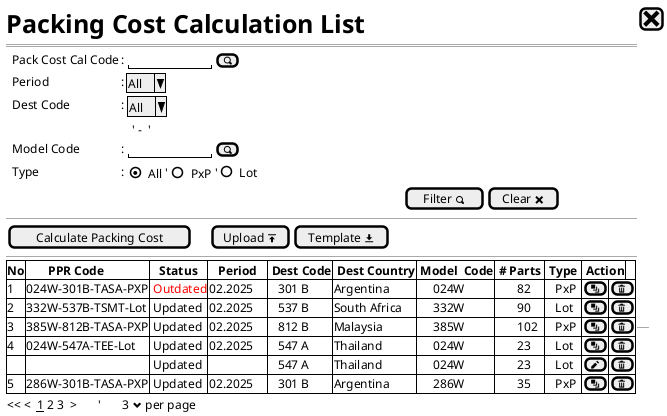 @startsalt
{
  <size:25><b>Packing Cost Calculation List|[<size:25><&x>]|*
  ==
  {
    .|Pack Cost Cal Code  |: {|"          "|[<&magnifying-glass>]|}*
    .|Period              |: |^All^|*    
    .|Dest Code           |: {|^All^| }*
      .|.|.|{
      .|  |' -  '|  | *
      }
    .|Model Code        |: {"          "|[<&magnifying-glass>]|}*
    .|Type              |: {|{(X)All}   '|    {()PxP}        '|   ()Lot}|*
    .|.|.|.|.|                                              {[Filter <&magnifying-glass>] | [Clear <&x>]}
  }
  --
  {
    | [Calculate Packing Cost] |.|.|.|[Upload <&data-transfer-upload>]| [Template <&data-transfer-download>]|* 
  }
  --
  {#
    |<b>No  |       <b>PPR Code     |   <b>Status            |<b>   Period   |<b> Dest Code |<b> Dest Country |<b> Model  Code |<b> # Parts | <b>Type |<b> Action |*
  /'| 01    | 024J-301B-TASA-PXP  | Outdated                 |02.2025        |  301B        |Argentina        |    024W        ||    120     | PxP     |  '/
    |  1    | 024W-301B-TASA-PXP     | <color:red>Outdated    | 02.2025       |   301 B    |   Argentina     |     024W         |       82  |   PxP   |[<&layers>]|[<&trash>]|* 
    |  2    | 332W-537B-TSMT-Lot     | Updated                | 02.2025       |   537 B    |   South Africa  |     332W         |       90  |   Lot   |[<&layers>]|[<&trash>]|* 
    |  3    | 385W-812B-TASA-PXP     | Updated                | 02.2025       |   812 B    |   Malaysia      |     385W         |       102 |   PxP   |[<&layers>]|[<&trash>]|* 
    |  4    | 024W-547A-TEE-Lot      | Updated                | 02.2025       |   547 A    |   Thailand      |     024W         |       23  |   Lot   |[<&layers>]|[<&trash>]|* 
    |      .|                       .| Updated                |            .  |   547 A    |   Thailand      |     024W         |       23  |   Lot   |[<&pencil>]|[<&trash>]|* 
    |  5    | 286W-301B-TASA-PXP     | Updated                | 02.2025       |   301 B    |   Argentina     |     286W         |       35  |   PxP   |[<&layers>]|[<&trash>]|* 
  }  
  --
  {
  << <  __1__ 2 3  >      |'       3 <&chevron-bottom> per page |*
  }
}
@@endsalt



